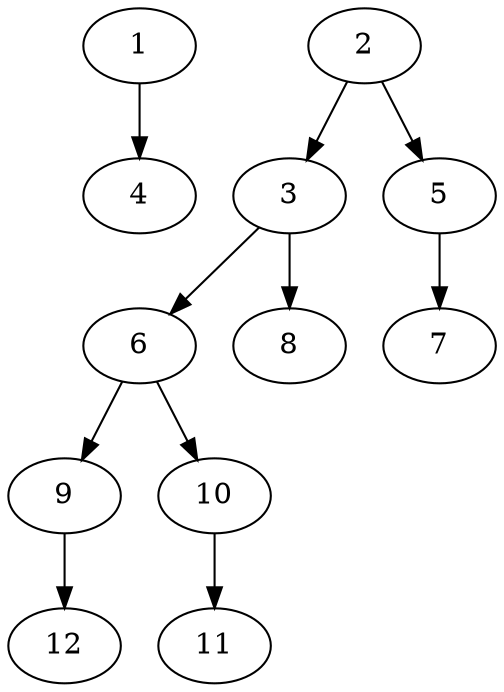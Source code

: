 // DAG (tier=1-easy, mode=compute, n=12, ccr=0.295, fat=0.444, density=0.270, regular=0.786, jump=0.019, mindata=262144, maxdata=2097152)
// DAG automatically generated by daggen at Sun Aug 24 16:33:32 2025
// /home/ermia/Project/Environments/daggen/bin/daggen --dot --ccr 0.295 --fat 0.444 --regular 0.786 --density 0.270 --jump 0.019 --mindata 262144 --maxdata 2097152 -n 12 
digraph G {
  1 [size="22337049290138648", alpha="0.05", expect_size="11168524645069324"]
  1 -> 4 [size ="17153864499200"]
  2 [size="2559211014264949", alpha="0.02", expect_size="1279605507132474"]
  2 -> 3 [size ="1236950581248"]
  2 -> 5 [size ="1236950581248"]
  3 [size="1768681213037379584", alpha="0.06", expect_size="884340606518689792"]
  3 -> 6 [size ="11700103282688"]
  3 -> 8 [size ="11700103282688"]
  4 [size="10824772418401132", alpha="0.04", expect_size="5412386209200566"]
  5 [size="4903413665659942", alpha="0.14", expect_size="2451706832829971"]
  5 -> 7 [size ="6161004756992"]
  6 [size="31679280417079296", alpha="0.08", expect_size="15839640208539648"]
  6 -> 9 [size ="800952680448"]
  6 -> 10 [size ="800952680448"]
  7 [size="271018229276501", alpha="0.00", expect_size="135509114638250"]
  8 [size="10791836245493360", alpha="0.20", expect_size="5395918122746680"]
  9 [size="87774640310583296", alpha="0.03", expect_size="43887320155291648"]
  9 -> 12 [size ="1580044648448"]
  10 [size="458722821498670", alpha="0.02", expect_size="229361410749335"]
  10 -> 11 [size ="13487405268992"]
  11 [size="14253811771576736", alpha="0.08", expect_size="7126905885788368"]
  12 [size="179267209849035", alpha="0.14", expect_size="89633604924517"]
}